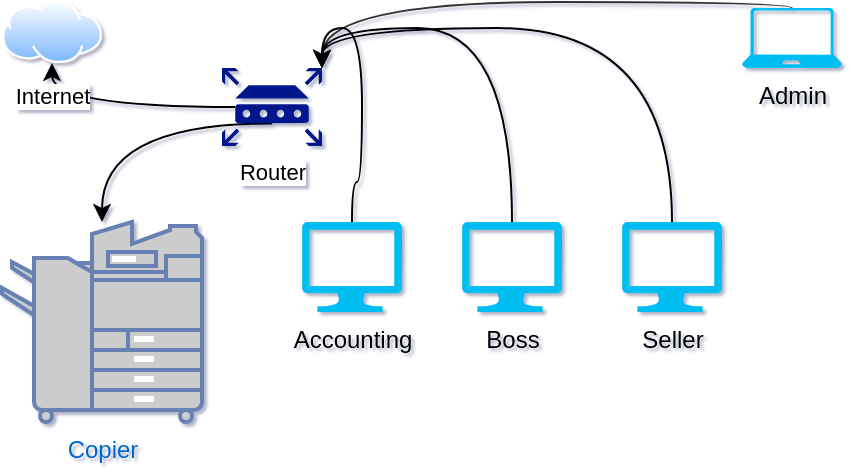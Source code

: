 <mxfile version="24.4.13" type="github">
  <diagram name="Страница — 1" id="YFiZ73UoZkWgJVXwLamv">
    <mxGraphModel dx="771" dy="482" grid="1" gridSize="10" guides="1" tooltips="1" connect="1" arrows="1" fold="1" page="1" pageScale="1" pageWidth="827" pageHeight="1169" background="none" math="0" shadow="1">
      <root>
        <mxCell id="0" />
        <mxCell id="1" parent="0" />
        <mxCell id="41rrF7d5x6TQtbtXSW9o-15" style="edgeStyle=orthogonalEdgeStyle;rounded=0;orthogonalLoop=1;jettySize=auto;html=1;entryX=1;entryY=0;entryDx=0;entryDy=0;entryPerimeter=0;curved=1;strokeColor=#333333;" edge="1" parent="1" source="41rrF7d5x6TQtbtXSW9o-14" target="41rrF7d5x6TQtbtXSW9o-6">
          <mxGeometry relative="1" as="geometry">
            <Array as="points">
              <mxPoint x="405" y="10" />
              <mxPoint x="170" y="10" />
            </Array>
          </mxGeometry>
        </mxCell>
        <mxCell id="fKuJ6q7cA0WwtjZvXfqB-1" value="Accounting" style="verticalLabelPosition=bottom;html=1;verticalAlign=top;align=center;strokeColor=none;fillColor=#00BEF2;shape=mxgraph.azure.computer;pointerEvents=1;" parent="1" vertex="1">
          <mxGeometry x="160" y="120" width="50" height="45" as="geometry" />
        </mxCell>
        <mxCell id="fKuJ6q7cA0WwtjZvXfqB-2" value="Seller" style="verticalLabelPosition=bottom;html=1;verticalAlign=top;align=center;strokeColor=none;fillColor=#00BEF2;shape=mxgraph.azure.computer;pointerEvents=1;rotation=0;" parent="1" vertex="1">
          <mxGeometry x="320" y="120" width="50" height="45" as="geometry" />
        </mxCell>
        <mxCell id="fKuJ6q7cA0WwtjZvXfqB-3" value="Boss" style="verticalLabelPosition=bottom;html=1;verticalAlign=top;align=center;strokeColor=none;fillColor=#00BEF2;shape=mxgraph.azure.computer;pointerEvents=1;" parent="1" vertex="1">
          <mxGeometry x="240" y="120" width="50" height="45" as="geometry" />
        </mxCell>
        <mxCell id="41rrF7d5x6TQtbtXSW9o-1" value="Copier" style="fontColor=#0066CC;verticalAlign=top;verticalLabelPosition=bottom;labelPosition=center;align=center;html=1;outlineConnect=0;fillColor=#CCCCCC;strokeColor=#6881B3;gradientColor=none;gradientDirection=north;strokeWidth=2;shape=mxgraph.networks.copier;" vertex="1" parent="1">
          <mxGeometry x="10" y="120" width="100" height="100" as="geometry" />
        </mxCell>
        <mxCell id="41rrF7d5x6TQtbtXSW9o-8" style="edgeStyle=orthogonalEdgeStyle;curved=1;rounded=0;orthogonalLoop=1;jettySize=auto;html=1;exitX=0.13;exitY=0.5;exitDx=0;exitDy=0;exitPerimeter=0;strokeColor=default;align=center;verticalAlign=middle;fontFamily=Helvetica;fontSize=11;fontColor=default;labelBackgroundColor=default;endArrow=classic;" edge="1" parent="1" source="41rrF7d5x6TQtbtXSW9o-6" target="41rrF7d5x6TQtbtXSW9o-7">
          <mxGeometry relative="1" as="geometry" />
        </mxCell>
        <mxCell id="41rrF7d5x6TQtbtXSW9o-9" style="edgeStyle=orthogonalEdgeStyle;curved=1;rounded=0;orthogonalLoop=1;jettySize=auto;html=1;exitX=0.5;exitY=0.71;exitDx=0;exitDy=0;exitPerimeter=0;strokeColor=default;align=center;verticalAlign=middle;fontFamily=Helvetica;fontSize=11;fontColor=default;labelBackgroundColor=default;endArrow=classic;" edge="1" parent="1" source="41rrF7d5x6TQtbtXSW9o-6" target="41rrF7d5x6TQtbtXSW9o-1">
          <mxGeometry relative="1" as="geometry" />
        </mxCell>
        <mxCell id="41rrF7d5x6TQtbtXSW9o-6" value="Router" style="sketch=0;aspect=fixed;pointerEvents=1;shadow=0;dashed=0;html=1;strokeColor=none;labelPosition=center;verticalLabelPosition=bottom;verticalAlign=top;align=center;fillColor=#00188D;shape=mxgraph.mscae.enterprise.router;fontFamily=Helvetica;fontSize=11;fontColor=default;labelBackgroundColor=default;" vertex="1" parent="1">
          <mxGeometry x="120" y="43" width="50" height="39" as="geometry" />
        </mxCell>
        <mxCell id="41rrF7d5x6TQtbtXSW9o-7" value="Internet" style="image;aspect=fixed;perimeter=ellipsePerimeter;html=1;align=center;shadow=0;dashed=0;spacingTop=3;image=img/lib/active_directory/internet_cloud.svg;fontFamily=Helvetica;fontSize=11;fontColor=default;labelBackgroundColor=default;" vertex="1" parent="1">
          <mxGeometry x="10" y="9" width="50" height="31.5" as="geometry" />
        </mxCell>
        <mxCell id="41rrF7d5x6TQtbtXSW9o-11" style="edgeStyle=orthogonalEdgeStyle;curved=1;rounded=0;orthogonalLoop=1;jettySize=auto;html=1;exitX=0.5;exitY=0;exitDx=0;exitDy=0;exitPerimeter=0;entryX=1;entryY=0;entryDx=0;entryDy=0;entryPerimeter=0;strokeColor=default;align=center;verticalAlign=middle;fontFamily=Helvetica;fontSize=11;fontColor=default;labelBackgroundColor=default;endArrow=classic;" edge="1" parent="1" source="fKuJ6q7cA0WwtjZvXfqB-1" target="41rrF7d5x6TQtbtXSW9o-6">
          <mxGeometry relative="1" as="geometry" />
        </mxCell>
        <mxCell id="41rrF7d5x6TQtbtXSW9o-12" style="edgeStyle=orthogonalEdgeStyle;curved=1;rounded=0;orthogonalLoop=1;jettySize=auto;html=1;exitX=0.5;exitY=0;exitDx=0;exitDy=0;exitPerimeter=0;entryX=1;entryY=0;entryDx=0;entryDy=0;entryPerimeter=0;strokeColor=default;align=center;verticalAlign=middle;fontFamily=Helvetica;fontSize=11;fontColor=default;labelBackgroundColor=default;endArrow=classic;" edge="1" parent="1" source="fKuJ6q7cA0WwtjZvXfqB-3" target="41rrF7d5x6TQtbtXSW9o-6">
          <mxGeometry relative="1" as="geometry" />
        </mxCell>
        <mxCell id="41rrF7d5x6TQtbtXSW9o-13" style="edgeStyle=orthogonalEdgeStyle;curved=1;rounded=0;orthogonalLoop=1;jettySize=auto;html=1;exitX=0.5;exitY=0;exitDx=0;exitDy=0;exitPerimeter=0;entryX=1;entryY=0;entryDx=0;entryDy=0;entryPerimeter=0;strokeColor=default;align=center;verticalAlign=middle;fontFamily=Helvetica;fontSize=11;fontColor=default;labelBackgroundColor=default;endArrow=classic;" edge="1" parent="1" source="fKuJ6q7cA0WwtjZvXfqB-2" target="41rrF7d5x6TQtbtXSW9o-6">
          <mxGeometry relative="1" as="geometry" />
        </mxCell>
        <mxCell id="41rrF7d5x6TQtbtXSW9o-14" value="Admin" style="verticalLabelPosition=bottom;html=1;verticalAlign=top;align=center;strokeColor=none;fillColor=#00BEF2;shape=mxgraph.azure.laptop;pointerEvents=1;" vertex="1" parent="1">
          <mxGeometry x="380" y="13" width="50" height="30" as="geometry" />
        </mxCell>
      </root>
    </mxGraphModel>
  </diagram>
</mxfile>
